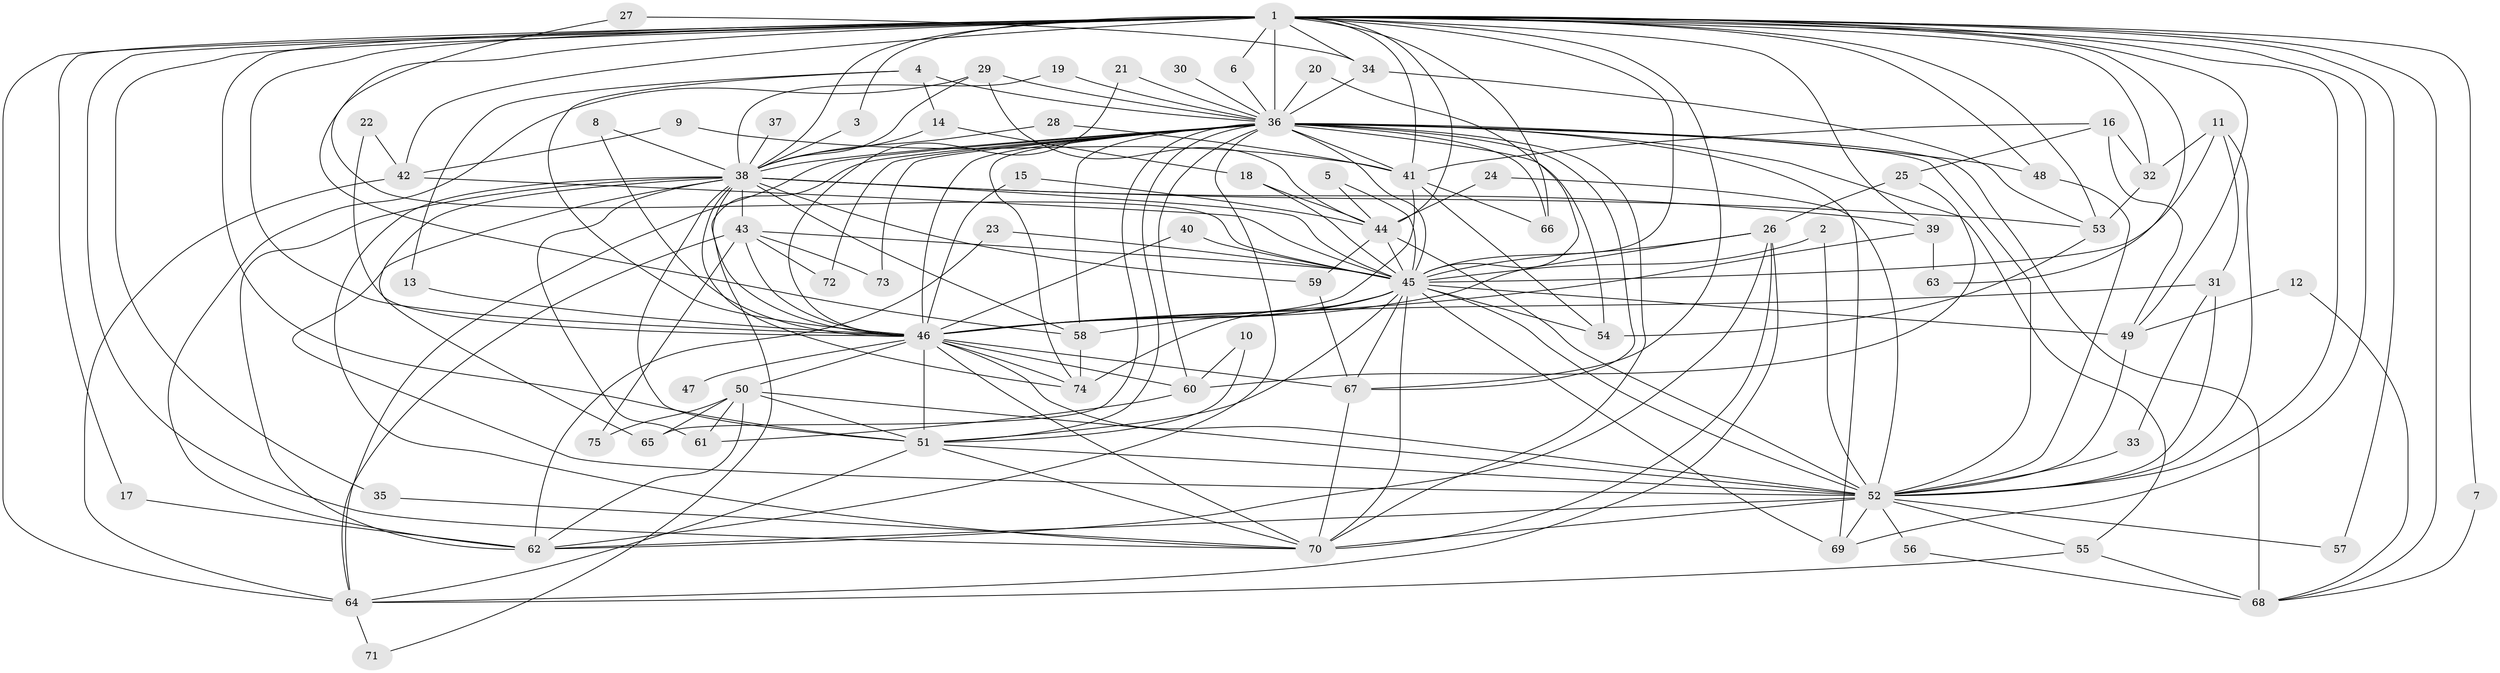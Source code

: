 // original degree distribution, {35: 0.006711409395973154, 14: 0.013422818791946308, 27: 0.006711409395973154, 25: 0.006711409395973154, 26: 0.013422818791946308, 34: 0.006711409395973154, 13: 0.006711409395973154, 32: 0.006711409395973154, 7: 0.020134228187919462, 5: 0.053691275167785234, 4: 0.10067114093959731, 6: 0.020134228187919462, 3: 0.174496644295302, 2: 0.5503355704697986, 8: 0.006711409395973154, 11: 0.006711409395973154}
// Generated by graph-tools (version 1.1) at 2025/25/03/09/25 03:25:44]
// undirected, 75 vertices, 200 edges
graph export_dot {
graph [start="1"]
  node [color=gray90,style=filled];
  1;
  2;
  3;
  4;
  5;
  6;
  7;
  8;
  9;
  10;
  11;
  12;
  13;
  14;
  15;
  16;
  17;
  18;
  19;
  20;
  21;
  22;
  23;
  24;
  25;
  26;
  27;
  28;
  29;
  30;
  31;
  32;
  33;
  34;
  35;
  36;
  37;
  38;
  39;
  40;
  41;
  42;
  43;
  44;
  45;
  46;
  47;
  48;
  49;
  50;
  51;
  52;
  53;
  54;
  55;
  56;
  57;
  58;
  59;
  60;
  61;
  62;
  63;
  64;
  65;
  66;
  67;
  68;
  69;
  70;
  71;
  72;
  73;
  74;
  75;
  1 -- 3 [weight=1.0];
  1 -- 6 [weight=1.0];
  1 -- 7 [weight=1.0];
  1 -- 17 [weight=1.0];
  1 -- 32 [weight=1.0];
  1 -- 34 [weight=1.0];
  1 -- 35 [weight=1.0];
  1 -- 36 [weight=5.0];
  1 -- 38 [weight=2.0];
  1 -- 39 [weight=2.0];
  1 -- 41 [weight=2.0];
  1 -- 42 [weight=2.0];
  1 -- 44 [weight=1.0];
  1 -- 45 [weight=2.0];
  1 -- 46 [weight=3.0];
  1 -- 48 [weight=1.0];
  1 -- 49 [weight=1.0];
  1 -- 51 [weight=3.0];
  1 -- 52 [weight=2.0];
  1 -- 53 [weight=1.0];
  1 -- 57 [weight=1.0];
  1 -- 58 [weight=1.0];
  1 -- 63 [weight=1.0];
  1 -- 64 [weight=1.0];
  1 -- 66 [weight=1.0];
  1 -- 67 [weight=1.0];
  1 -- 68 [weight=1.0];
  1 -- 69 [weight=1.0];
  1 -- 70 [weight=3.0];
  2 -- 45 [weight=1.0];
  2 -- 52 [weight=1.0];
  3 -- 38 [weight=1.0];
  4 -- 13 [weight=1.0];
  4 -- 14 [weight=1.0];
  4 -- 36 [weight=1.0];
  4 -- 46 [weight=1.0];
  5 -- 44 [weight=1.0];
  5 -- 45 [weight=1.0];
  6 -- 36 [weight=2.0];
  7 -- 68 [weight=1.0];
  8 -- 38 [weight=1.0];
  8 -- 46 [weight=1.0];
  9 -- 41 [weight=1.0];
  9 -- 42 [weight=1.0];
  10 -- 51 [weight=1.0];
  10 -- 60 [weight=1.0];
  11 -- 31 [weight=1.0];
  11 -- 32 [weight=1.0];
  11 -- 45 [weight=1.0];
  11 -- 52 [weight=1.0];
  12 -- 49 [weight=1.0];
  12 -- 68 [weight=1.0];
  13 -- 46 [weight=1.0];
  14 -- 18 [weight=1.0];
  14 -- 38 [weight=1.0];
  15 -- 44 [weight=1.0];
  15 -- 46 [weight=1.0];
  16 -- 25 [weight=1.0];
  16 -- 32 [weight=1.0];
  16 -- 41 [weight=1.0];
  16 -- 49 [weight=1.0];
  17 -- 62 [weight=1.0];
  18 -- 44 [weight=1.0];
  18 -- 45 [weight=2.0];
  19 -- 36 [weight=1.0];
  19 -- 38 [weight=1.0];
  20 -- 36 [weight=1.0];
  20 -- 45 [weight=1.0];
  21 -- 36 [weight=1.0];
  21 -- 46 [weight=1.0];
  22 -- 42 [weight=1.0];
  22 -- 46 [weight=1.0];
  23 -- 45 [weight=1.0];
  23 -- 62 [weight=1.0];
  24 -- 44 [weight=1.0];
  24 -- 52 [weight=1.0];
  25 -- 26 [weight=1.0];
  25 -- 60 [weight=1.0];
  26 -- 45 [weight=1.0];
  26 -- 46 [weight=1.0];
  26 -- 62 [weight=1.0];
  26 -- 64 [weight=1.0];
  26 -- 70 [weight=1.0];
  27 -- 34 [weight=1.0];
  27 -- 45 [weight=1.0];
  28 -- 38 [weight=1.0];
  28 -- 41 [weight=1.0];
  29 -- 36 [weight=1.0];
  29 -- 38 [weight=1.0];
  29 -- 44 [weight=1.0];
  29 -- 62 [weight=1.0];
  30 -- 36 [weight=2.0];
  31 -- 33 [weight=1.0];
  31 -- 46 [weight=1.0];
  31 -- 52 [weight=1.0];
  32 -- 53 [weight=1.0];
  33 -- 52 [weight=1.0];
  34 -- 36 [weight=1.0];
  34 -- 53 [weight=1.0];
  35 -- 70 [weight=1.0];
  36 -- 38 [weight=3.0];
  36 -- 41 [weight=2.0];
  36 -- 45 [weight=2.0];
  36 -- 46 [weight=2.0];
  36 -- 48 [weight=1.0];
  36 -- 51 [weight=2.0];
  36 -- 52 [weight=2.0];
  36 -- 54 [weight=2.0];
  36 -- 55 [weight=1.0];
  36 -- 58 [weight=1.0];
  36 -- 60 [weight=1.0];
  36 -- 62 [weight=1.0];
  36 -- 64 [weight=1.0];
  36 -- 65 [weight=1.0];
  36 -- 66 [weight=1.0];
  36 -- 67 [weight=1.0];
  36 -- 68 [weight=2.0];
  36 -- 69 [weight=1.0];
  36 -- 70 [weight=3.0];
  36 -- 71 [weight=1.0];
  36 -- 72 [weight=1.0];
  36 -- 73 [weight=1.0];
  36 -- 74 [weight=1.0];
  37 -- 38 [weight=1.0];
  38 -- 39 [weight=1.0];
  38 -- 43 [weight=2.0];
  38 -- 45 [weight=1.0];
  38 -- 46 [weight=1.0];
  38 -- 51 [weight=1.0];
  38 -- 52 [weight=1.0];
  38 -- 53 [weight=1.0];
  38 -- 58 [weight=1.0];
  38 -- 59 [weight=1.0];
  38 -- 61 [weight=1.0];
  38 -- 62 [weight=1.0];
  38 -- 65 [weight=1.0];
  38 -- 70 [weight=2.0];
  38 -- 74 [weight=1.0];
  39 -- 46 [weight=1.0];
  39 -- 63 [weight=1.0];
  40 -- 45 [weight=1.0];
  40 -- 46 [weight=1.0];
  41 -- 46 [weight=1.0];
  41 -- 54 [weight=1.0];
  41 -- 66 [weight=1.0];
  42 -- 45 [weight=1.0];
  42 -- 64 [weight=1.0];
  43 -- 45 [weight=2.0];
  43 -- 46 [weight=2.0];
  43 -- 64 [weight=1.0];
  43 -- 72 [weight=1.0];
  43 -- 73 [weight=1.0];
  43 -- 75 [weight=1.0];
  44 -- 45 [weight=3.0];
  44 -- 52 [weight=2.0];
  44 -- 59 [weight=1.0];
  45 -- 46 [weight=1.0];
  45 -- 49 [weight=2.0];
  45 -- 51 [weight=1.0];
  45 -- 52 [weight=2.0];
  45 -- 54 [weight=1.0];
  45 -- 58 [weight=1.0];
  45 -- 67 [weight=1.0];
  45 -- 69 [weight=1.0];
  45 -- 70 [weight=1.0];
  45 -- 74 [weight=1.0];
  46 -- 47 [weight=1.0];
  46 -- 50 [weight=1.0];
  46 -- 51 [weight=1.0];
  46 -- 52 [weight=2.0];
  46 -- 60 [weight=2.0];
  46 -- 67 [weight=1.0];
  46 -- 70 [weight=1.0];
  46 -- 74 [weight=1.0];
  48 -- 52 [weight=1.0];
  49 -- 52 [weight=1.0];
  50 -- 51 [weight=1.0];
  50 -- 52 [weight=1.0];
  50 -- 61 [weight=1.0];
  50 -- 62 [weight=1.0];
  50 -- 65 [weight=1.0];
  50 -- 75 [weight=1.0];
  51 -- 52 [weight=1.0];
  51 -- 64 [weight=1.0];
  51 -- 70 [weight=1.0];
  52 -- 55 [weight=1.0];
  52 -- 56 [weight=1.0];
  52 -- 57 [weight=1.0];
  52 -- 62 [weight=1.0];
  52 -- 69 [weight=1.0];
  52 -- 70 [weight=1.0];
  53 -- 54 [weight=1.0];
  55 -- 64 [weight=1.0];
  55 -- 68 [weight=1.0];
  56 -- 68 [weight=1.0];
  58 -- 74 [weight=1.0];
  59 -- 67 [weight=1.0];
  60 -- 61 [weight=1.0];
  64 -- 71 [weight=1.0];
  67 -- 70 [weight=1.0];
}
